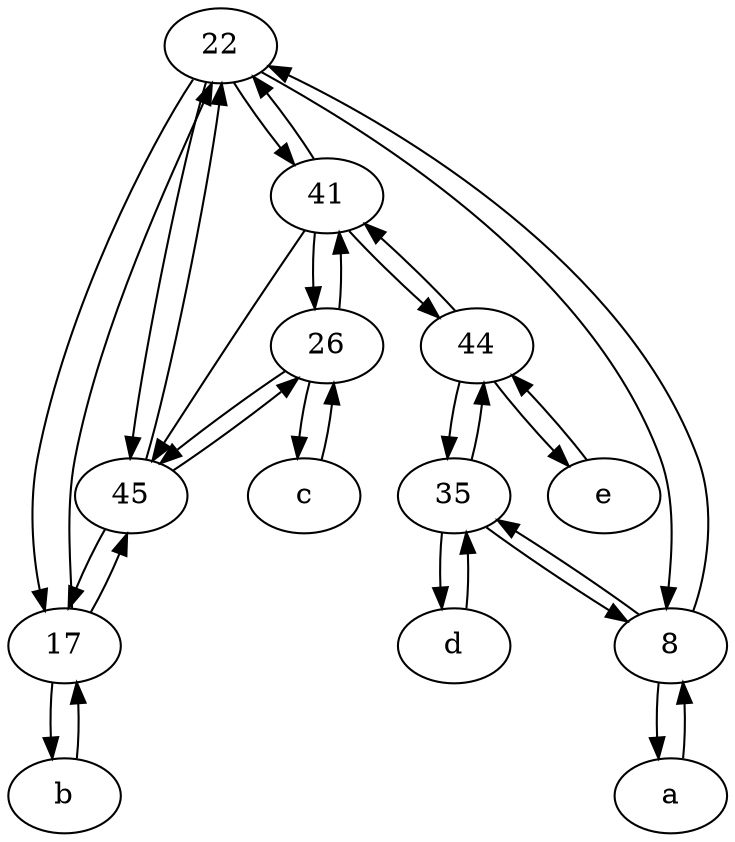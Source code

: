 digraph  {
	22;
	41;
	e [pos="30,50!"];
	35;
	26;
	c [pos="20,10!"];
	45;
	a [pos="40,10!"];
	8;
	b [pos="50,20!"];
	44;
	d [pos="20,30!"];
	17;
	e -> 44;
	8 -> a;
	22 -> 8;
	d -> 35;
	45 -> 22;
	22 -> 17;
	44 -> e;
	8 -> 35;
	41 -> 22;
	a -> 8;
	26 -> 41;
	35 -> 44;
	41 -> 44;
	44 -> 35;
	17 -> 22;
	35 -> 8;
	44 -> 41;
	45 -> 26;
	45 -> 17;
	b -> 17;
	22 -> 45;
	17 -> 45;
	22 -> 41;
	26 -> c;
	17 -> b;
	26 -> 45;
	41 -> 45;
	41 -> 26;
	c -> 26;
	35 -> d;
	8 -> 22;

	}